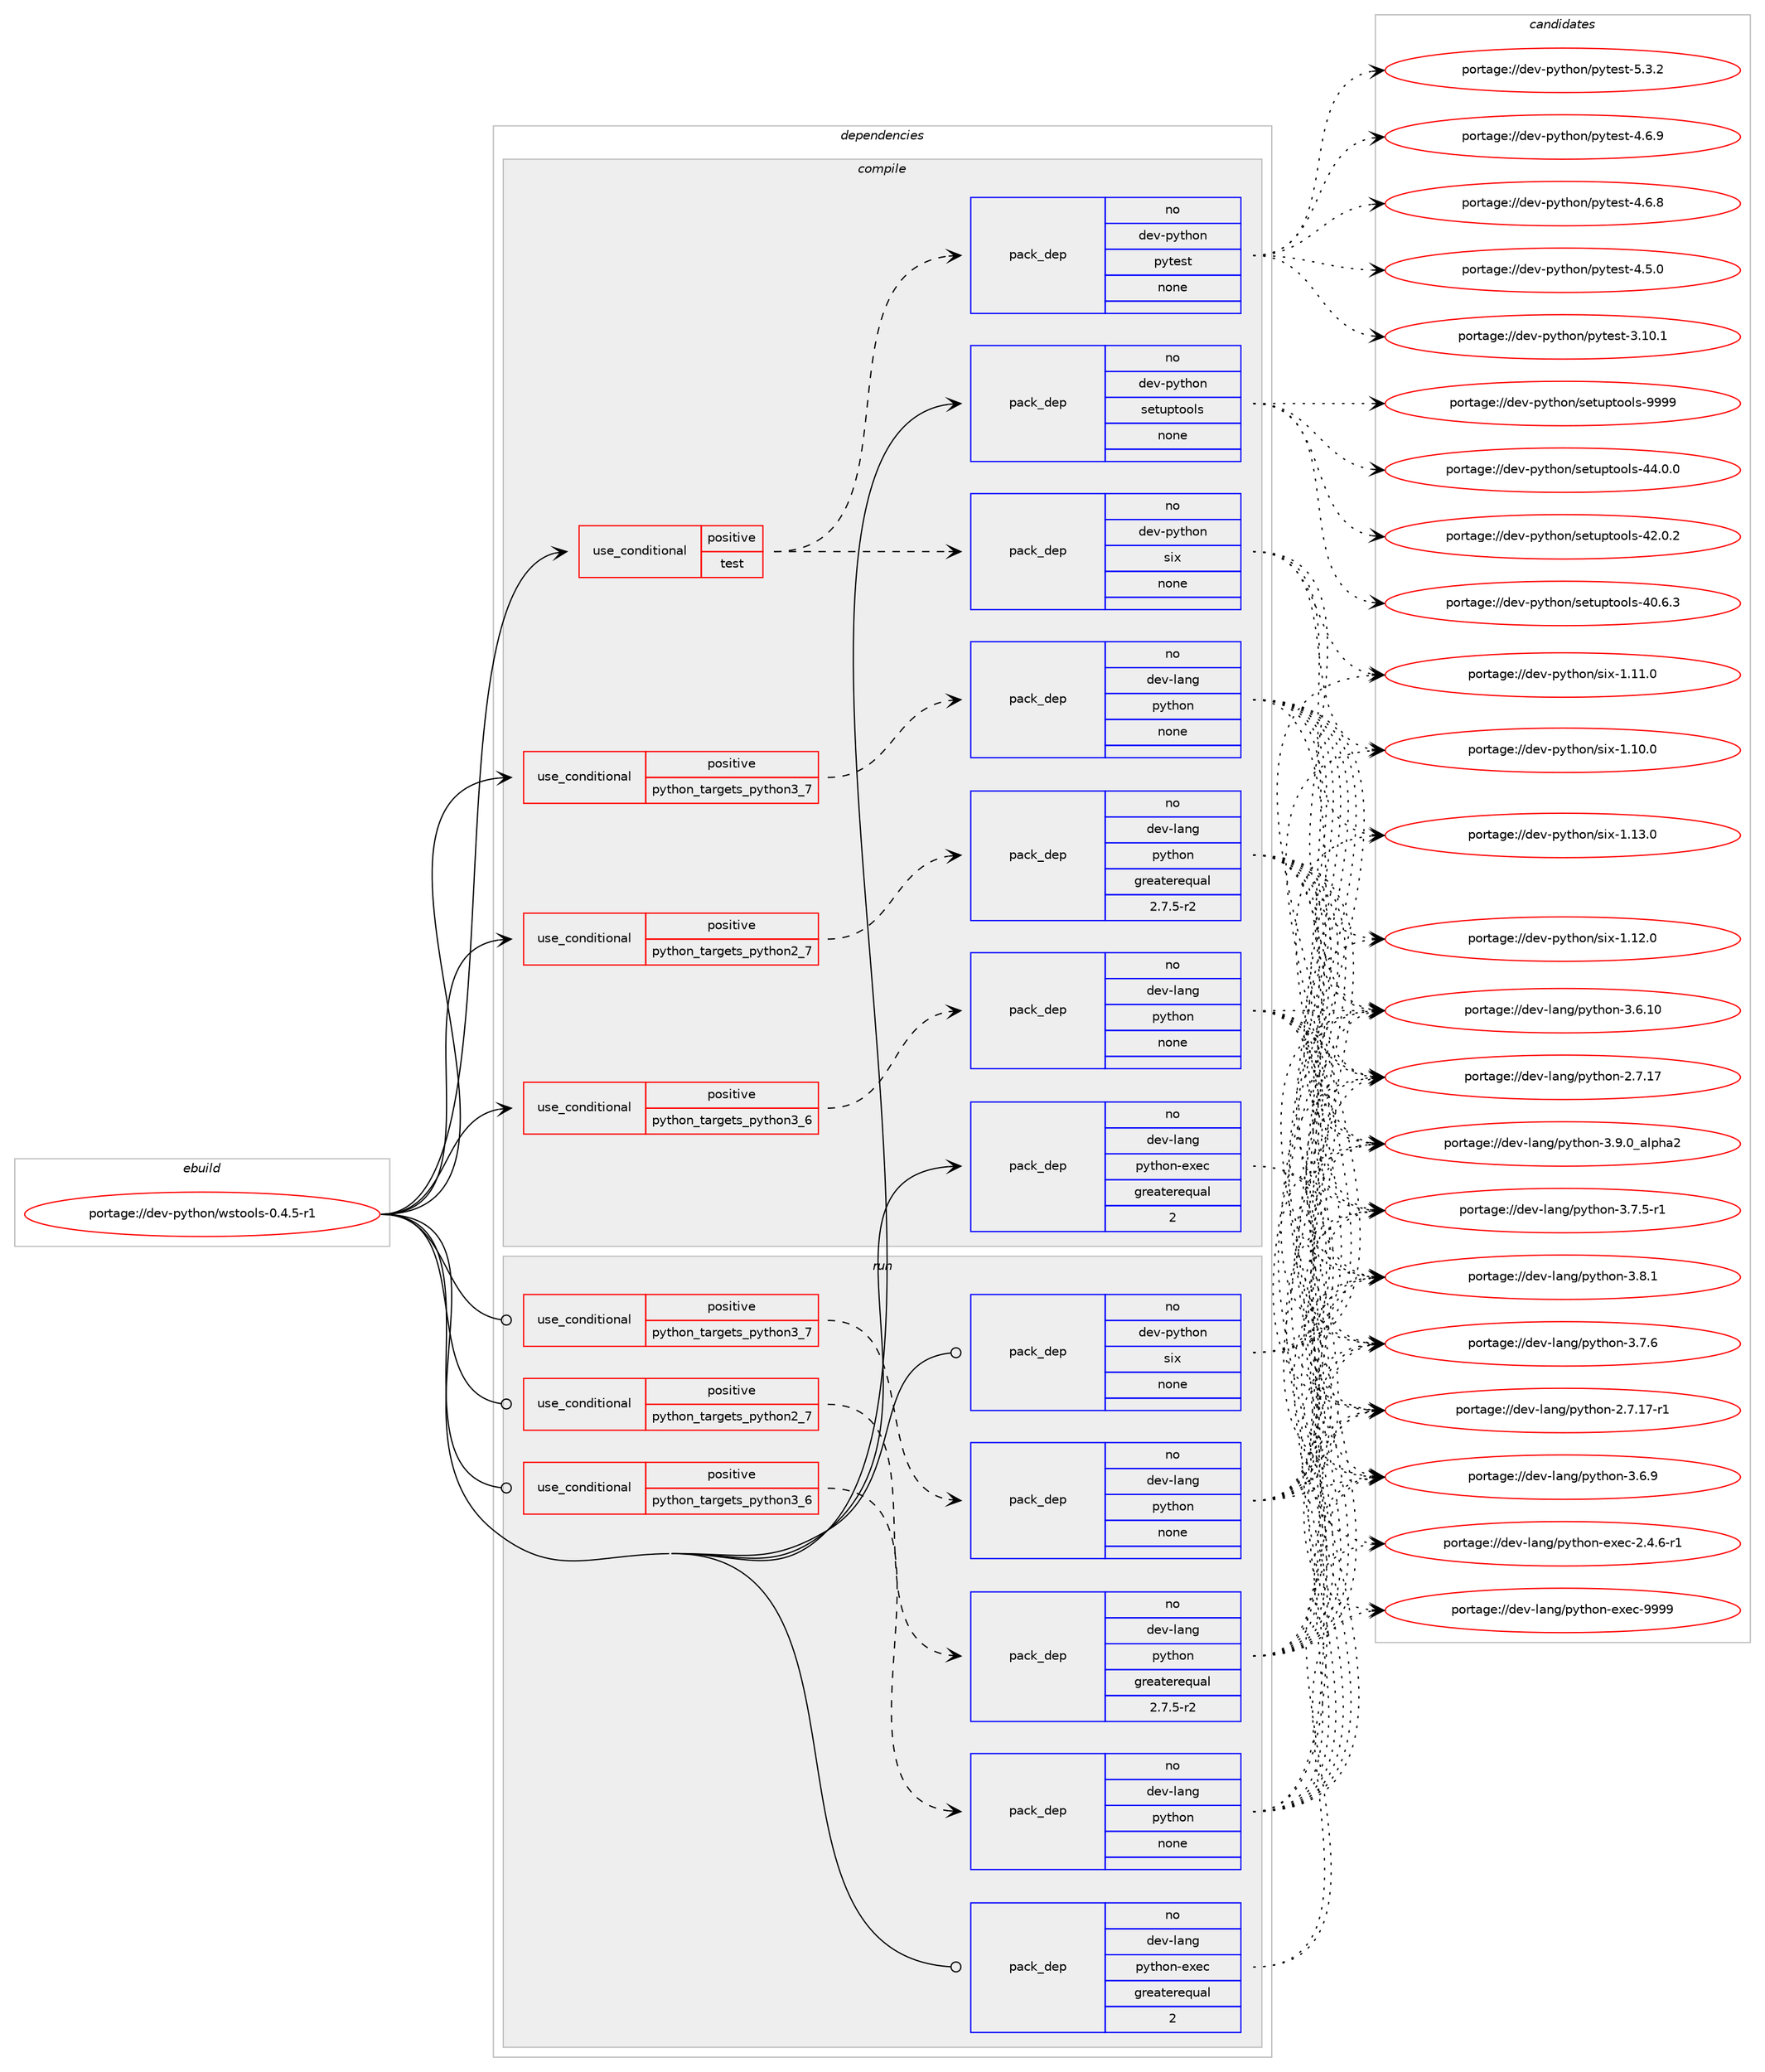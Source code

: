 digraph prolog {

# *************
# Graph options
# *************

newrank=true;
concentrate=true;
compound=true;
graph [rankdir=LR,fontname=Helvetica,fontsize=10,ranksep=1.5];#, ranksep=2.5, nodesep=0.2];
edge  [arrowhead=vee];
node  [fontname=Helvetica,fontsize=10];

# **********
# The ebuild
# **********

subgraph cluster_leftcol {
color=gray;
rank=same;
label=<<i>ebuild</i>>;
id [label="portage://dev-python/wstools-0.4.5-r1", color=red, width=4, href="../dev-python/wstools-0.4.5-r1.svg"];
}

# ****************
# The dependencies
# ****************

subgraph cluster_midcol {
color=gray;
label=<<i>dependencies</i>>;
subgraph cluster_compile {
fillcolor="#eeeeee";
style=filled;
label=<<i>compile</i>>;
subgraph cond103556 {
dependency417727 [label=<<TABLE BORDER="0" CELLBORDER="1" CELLSPACING="0" CELLPADDING="4"><TR><TD ROWSPAN="3" CELLPADDING="10">use_conditional</TD></TR><TR><TD>positive</TD></TR><TR><TD>python_targets_python2_7</TD></TR></TABLE>>, shape=none, color=red];
subgraph pack309290 {
dependency417728 [label=<<TABLE BORDER="0" CELLBORDER="1" CELLSPACING="0" CELLPADDING="4" WIDTH="220"><TR><TD ROWSPAN="6" CELLPADDING="30">pack_dep</TD></TR><TR><TD WIDTH="110">no</TD></TR><TR><TD>dev-lang</TD></TR><TR><TD>python</TD></TR><TR><TD>greaterequal</TD></TR><TR><TD>2.7.5-r2</TD></TR></TABLE>>, shape=none, color=blue];
}
dependency417727:e -> dependency417728:w [weight=20,style="dashed",arrowhead="vee"];
}
id:e -> dependency417727:w [weight=20,style="solid",arrowhead="vee"];
subgraph cond103557 {
dependency417729 [label=<<TABLE BORDER="0" CELLBORDER="1" CELLSPACING="0" CELLPADDING="4"><TR><TD ROWSPAN="3" CELLPADDING="10">use_conditional</TD></TR><TR><TD>positive</TD></TR><TR><TD>python_targets_python3_6</TD></TR></TABLE>>, shape=none, color=red];
subgraph pack309291 {
dependency417730 [label=<<TABLE BORDER="0" CELLBORDER="1" CELLSPACING="0" CELLPADDING="4" WIDTH="220"><TR><TD ROWSPAN="6" CELLPADDING="30">pack_dep</TD></TR><TR><TD WIDTH="110">no</TD></TR><TR><TD>dev-lang</TD></TR><TR><TD>python</TD></TR><TR><TD>none</TD></TR><TR><TD></TD></TR></TABLE>>, shape=none, color=blue];
}
dependency417729:e -> dependency417730:w [weight=20,style="dashed",arrowhead="vee"];
}
id:e -> dependency417729:w [weight=20,style="solid",arrowhead="vee"];
subgraph cond103558 {
dependency417731 [label=<<TABLE BORDER="0" CELLBORDER="1" CELLSPACING="0" CELLPADDING="4"><TR><TD ROWSPAN="3" CELLPADDING="10">use_conditional</TD></TR><TR><TD>positive</TD></TR><TR><TD>python_targets_python3_7</TD></TR></TABLE>>, shape=none, color=red];
subgraph pack309292 {
dependency417732 [label=<<TABLE BORDER="0" CELLBORDER="1" CELLSPACING="0" CELLPADDING="4" WIDTH="220"><TR><TD ROWSPAN="6" CELLPADDING="30">pack_dep</TD></TR><TR><TD WIDTH="110">no</TD></TR><TR><TD>dev-lang</TD></TR><TR><TD>python</TD></TR><TR><TD>none</TD></TR><TR><TD></TD></TR></TABLE>>, shape=none, color=blue];
}
dependency417731:e -> dependency417732:w [weight=20,style="dashed",arrowhead="vee"];
}
id:e -> dependency417731:w [weight=20,style="solid",arrowhead="vee"];
subgraph cond103559 {
dependency417733 [label=<<TABLE BORDER="0" CELLBORDER="1" CELLSPACING="0" CELLPADDING="4"><TR><TD ROWSPAN="3" CELLPADDING="10">use_conditional</TD></TR><TR><TD>positive</TD></TR><TR><TD>test</TD></TR></TABLE>>, shape=none, color=red];
subgraph pack309293 {
dependency417734 [label=<<TABLE BORDER="0" CELLBORDER="1" CELLSPACING="0" CELLPADDING="4" WIDTH="220"><TR><TD ROWSPAN="6" CELLPADDING="30">pack_dep</TD></TR><TR><TD WIDTH="110">no</TD></TR><TR><TD>dev-python</TD></TR><TR><TD>six</TD></TR><TR><TD>none</TD></TR><TR><TD></TD></TR></TABLE>>, shape=none, color=blue];
}
dependency417733:e -> dependency417734:w [weight=20,style="dashed",arrowhead="vee"];
subgraph pack309294 {
dependency417735 [label=<<TABLE BORDER="0" CELLBORDER="1" CELLSPACING="0" CELLPADDING="4" WIDTH="220"><TR><TD ROWSPAN="6" CELLPADDING="30">pack_dep</TD></TR><TR><TD WIDTH="110">no</TD></TR><TR><TD>dev-python</TD></TR><TR><TD>pytest</TD></TR><TR><TD>none</TD></TR><TR><TD></TD></TR></TABLE>>, shape=none, color=blue];
}
dependency417733:e -> dependency417735:w [weight=20,style="dashed",arrowhead="vee"];
}
id:e -> dependency417733:w [weight=20,style="solid",arrowhead="vee"];
subgraph pack309295 {
dependency417736 [label=<<TABLE BORDER="0" CELLBORDER="1" CELLSPACING="0" CELLPADDING="4" WIDTH="220"><TR><TD ROWSPAN="6" CELLPADDING="30">pack_dep</TD></TR><TR><TD WIDTH="110">no</TD></TR><TR><TD>dev-lang</TD></TR><TR><TD>python-exec</TD></TR><TR><TD>greaterequal</TD></TR><TR><TD>2</TD></TR></TABLE>>, shape=none, color=blue];
}
id:e -> dependency417736:w [weight=20,style="solid",arrowhead="vee"];
subgraph pack309296 {
dependency417737 [label=<<TABLE BORDER="0" CELLBORDER="1" CELLSPACING="0" CELLPADDING="4" WIDTH="220"><TR><TD ROWSPAN="6" CELLPADDING="30">pack_dep</TD></TR><TR><TD WIDTH="110">no</TD></TR><TR><TD>dev-python</TD></TR><TR><TD>setuptools</TD></TR><TR><TD>none</TD></TR><TR><TD></TD></TR></TABLE>>, shape=none, color=blue];
}
id:e -> dependency417737:w [weight=20,style="solid",arrowhead="vee"];
}
subgraph cluster_compileandrun {
fillcolor="#eeeeee";
style=filled;
label=<<i>compile and run</i>>;
}
subgraph cluster_run {
fillcolor="#eeeeee";
style=filled;
label=<<i>run</i>>;
subgraph cond103560 {
dependency417738 [label=<<TABLE BORDER="0" CELLBORDER="1" CELLSPACING="0" CELLPADDING="4"><TR><TD ROWSPAN="3" CELLPADDING="10">use_conditional</TD></TR><TR><TD>positive</TD></TR><TR><TD>python_targets_python2_7</TD></TR></TABLE>>, shape=none, color=red];
subgraph pack309297 {
dependency417739 [label=<<TABLE BORDER="0" CELLBORDER="1" CELLSPACING="0" CELLPADDING="4" WIDTH="220"><TR><TD ROWSPAN="6" CELLPADDING="30">pack_dep</TD></TR><TR><TD WIDTH="110">no</TD></TR><TR><TD>dev-lang</TD></TR><TR><TD>python</TD></TR><TR><TD>greaterequal</TD></TR><TR><TD>2.7.5-r2</TD></TR></TABLE>>, shape=none, color=blue];
}
dependency417738:e -> dependency417739:w [weight=20,style="dashed",arrowhead="vee"];
}
id:e -> dependency417738:w [weight=20,style="solid",arrowhead="odot"];
subgraph cond103561 {
dependency417740 [label=<<TABLE BORDER="0" CELLBORDER="1" CELLSPACING="0" CELLPADDING="4"><TR><TD ROWSPAN="3" CELLPADDING="10">use_conditional</TD></TR><TR><TD>positive</TD></TR><TR><TD>python_targets_python3_6</TD></TR></TABLE>>, shape=none, color=red];
subgraph pack309298 {
dependency417741 [label=<<TABLE BORDER="0" CELLBORDER="1" CELLSPACING="0" CELLPADDING="4" WIDTH="220"><TR><TD ROWSPAN="6" CELLPADDING="30">pack_dep</TD></TR><TR><TD WIDTH="110">no</TD></TR><TR><TD>dev-lang</TD></TR><TR><TD>python</TD></TR><TR><TD>none</TD></TR><TR><TD></TD></TR></TABLE>>, shape=none, color=blue];
}
dependency417740:e -> dependency417741:w [weight=20,style="dashed",arrowhead="vee"];
}
id:e -> dependency417740:w [weight=20,style="solid",arrowhead="odot"];
subgraph cond103562 {
dependency417742 [label=<<TABLE BORDER="0" CELLBORDER="1" CELLSPACING="0" CELLPADDING="4"><TR><TD ROWSPAN="3" CELLPADDING="10">use_conditional</TD></TR><TR><TD>positive</TD></TR><TR><TD>python_targets_python3_7</TD></TR></TABLE>>, shape=none, color=red];
subgraph pack309299 {
dependency417743 [label=<<TABLE BORDER="0" CELLBORDER="1" CELLSPACING="0" CELLPADDING="4" WIDTH="220"><TR><TD ROWSPAN="6" CELLPADDING="30">pack_dep</TD></TR><TR><TD WIDTH="110">no</TD></TR><TR><TD>dev-lang</TD></TR><TR><TD>python</TD></TR><TR><TD>none</TD></TR><TR><TD></TD></TR></TABLE>>, shape=none, color=blue];
}
dependency417742:e -> dependency417743:w [weight=20,style="dashed",arrowhead="vee"];
}
id:e -> dependency417742:w [weight=20,style="solid",arrowhead="odot"];
subgraph pack309300 {
dependency417744 [label=<<TABLE BORDER="0" CELLBORDER="1" CELLSPACING="0" CELLPADDING="4" WIDTH="220"><TR><TD ROWSPAN="6" CELLPADDING="30">pack_dep</TD></TR><TR><TD WIDTH="110">no</TD></TR><TR><TD>dev-lang</TD></TR><TR><TD>python-exec</TD></TR><TR><TD>greaterequal</TD></TR><TR><TD>2</TD></TR></TABLE>>, shape=none, color=blue];
}
id:e -> dependency417744:w [weight=20,style="solid",arrowhead="odot"];
subgraph pack309301 {
dependency417745 [label=<<TABLE BORDER="0" CELLBORDER="1" CELLSPACING="0" CELLPADDING="4" WIDTH="220"><TR><TD ROWSPAN="6" CELLPADDING="30">pack_dep</TD></TR><TR><TD WIDTH="110">no</TD></TR><TR><TD>dev-python</TD></TR><TR><TD>six</TD></TR><TR><TD>none</TD></TR><TR><TD></TD></TR></TABLE>>, shape=none, color=blue];
}
id:e -> dependency417745:w [weight=20,style="solid",arrowhead="odot"];
}
}

# **************
# The candidates
# **************

subgraph cluster_choices {
rank=same;
color=gray;
label=<<i>candidates</i>>;

subgraph choice309290 {
color=black;
nodesep=1;
choice10010111845108971101034711212111610411111045514657464895971081121049750 [label="portage://dev-lang/python-3.9.0_alpha2", color=red, width=4,href="../dev-lang/python-3.9.0_alpha2.svg"];
choice100101118451089711010347112121116104111110455146564649 [label="portage://dev-lang/python-3.8.1", color=red, width=4,href="../dev-lang/python-3.8.1.svg"];
choice100101118451089711010347112121116104111110455146554654 [label="portage://dev-lang/python-3.7.6", color=red, width=4,href="../dev-lang/python-3.7.6.svg"];
choice1001011184510897110103471121211161041111104551465546534511449 [label="portage://dev-lang/python-3.7.5-r1", color=red, width=4,href="../dev-lang/python-3.7.5-r1.svg"];
choice100101118451089711010347112121116104111110455146544657 [label="portage://dev-lang/python-3.6.9", color=red, width=4,href="../dev-lang/python-3.6.9.svg"];
choice10010111845108971101034711212111610411111045514654464948 [label="portage://dev-lang/python-3.6.10", color=red, width=4,href="../dev-lang/python-3.6.10.svg"];
choice100101118451089711010347112121116104111110455046554649554511449 [label="portage://dev-lang/python-2.7.17-r1", color=red, width=4,href="../dev-lang/python-2.7.17-r1.svg"];
choice10010111845108971101034711212111610411111045504655464955 [label="portage://dev-lang/python-2.7.17", color=red, width=4,href="../dev-lang/python-2.7.17.svg"];
dependency417728:e -> choice10010111845108971101034711212111610411111045514657464895971081121049750:w [style=dotted,weight="100"];
dependency417728:e -> choice100101118451089711010347112121116104111110455146564649:w [style=dotted,weight="100"];
dependency417728:e -> choice100101118451089711010347112121116104111110455146554654:w [style=dotted,weight="100"];
dependency417728:e -> choice1001011184510897110103471121211161041111104551465546534511449:w [style=dotted,weight="100"];
dependency417728:e -> choice100101118451089711010347112121116104111110455146544657:w [style=dotted,weight="100"];
dependency417728:e -> choice10010111845108971101034711212111610411111045514654464948:w [style=dotted,weight="100"];
dependency417728:e -> choice100101118451089711010347112121116104111110455046554649554511449:w [style=dotted,weight="100"];
dependency417728:e -> choice10010111845108971101034711212111610411111045504655464955:w [style=dotted,weight="100"];
}
subgraph choice309291 {
color=black;
nodesep=1;
choice10010111845108971101034711212111610411111045514657464895971081121049750 [label="portage://dev-lang/python-3.9.0_alpha2", color=red, width=4,href="../dev-lang/python-3.9.0_alpha2.svg"];
choice100101118451089711010347112121116104111110455146564649 [label="portage://dev-lang/python-3.8.1", color=red, width=4,href="../dev-lang/python-3.8.1.svg"];
choice100101118451089711010347112121116104111110455146554654 [label="portage://dev-lang/python-3.7.6", color=red, width=4,href="../dev-lang/python-3.7.6.svg"];
choice1001011184510897110103471121211161041111104551465546534511449 [label="portage://dev-lang/python-3.7.5-r1", color=red, width=4,href="../dev-lang/python-3.7.5-r1.svg"];
choice100101118451089711010347112121116104111110455146544657 [label="portage://dev-lang/python-3.6.9", color=red, width=4,href="../dev-lang/python-3.6.9.svg"];
choice10010111845108971101034711212111610411111045514654464948 [label="portage://dev-lang/python-3.6.10", color=red, width=4,href="../dev-lang/python-3.6.10.svg"];
choice100101118451089711010347112121116104111110455046554649554511449 [label="portage://dev-lang/python-2.7.17-r1", color=red, width=4,href="../dev-lang/python-2.7.17-r1.svg"];
choice10010111845108971101034711212111610411111045504655464955 [label="portage://dev-lang/python-2.7.17", color=red, width=4,href="../dev-lang/python-2.7.17.svg"];
dependency417730:e -> choice10010111845108971101034711212111610411111045514657464895971081121049750:w [style=dotted,weight="100"];
dependency417730:e -> choice100101118451089711010347112121116104111110455146564649:w [style=dotted,weight="100"];
dependency417730:e -> choice100101118451089711010347112121116104111110455146554654:w [style=dotted,weight="100"];
dependency417730:e -> choice1001011184510897110103471121211161041111104551465546534511449:w [style=dotted,weight="100"];
dependency417730:e -> choice100101118451089711010347112121116104111110455146544657:w [style=dotted,weight="100"];
dependency417730:e -> choice10010111845108971101034711212111610411111045514654464948:w [style=dotted,weight="100"];
dependency417730:e -> choice100101118451089711010347112121116104111110455046554649554511449:w [style=dotted,weight="100"];
dependency417730:e -> choice10010111845108971101034711212111610411111045504655464955:w [style=dotted,weight="100"];
}
subgraph choice309292 {
color=black;
nodesep=1;
choice10010111845108971101034711212111610411111045514657464895971081121049750 [label="portage://dev-lang/python-3.9.0_alpha2", color=red, width=4,href="../dev-lang/python-3.9.0_alpha2.svg"];
choice100101118451089711010347112121116104111110455146564649 [label="portage://dev-lang/python-3.8.1", color=red, width=4,href="../dev-lang/python-3.8.1.svg"];
choice100101118451089711010347112121116104111110455146554654 [label="portage://dev-lang/python-3.7.6", color=red, width=4,href="../dev-lang/python-3.7.6.svg"];
choice1001011184510897110103471121211161041111104551465546534511449 [label="portage://dev-lang/python-3.7.5-r1", color=red, width=4,href="../dev-lang/python-3.7.5-r1.svg"];
choice100101118451089711010347112121116104111110455146544657 [label="portage://dev-lang/python-3.6.9", color=red, width=4,href="../dev-lang/python-3.6.9.svg"];
choice10010111845108971101034711212111610411111045514654464948 [label="portage://dev-lang/python-3.6.10", color=red, width=4,href="../dev-lang/python-3.6.10.svg"];
choice100101118451089711010347112121116104111110455046554649554511449 [label="portage://dev-lang/python-2.7.17-r1", color=red, width=4,href="../dev-lang/python-2.7.17-r1.svg"];
choice10010111845108971101034711212111610411111045504655464955 [label="portage://dev-lang/python-2.7.17", color=red, width=4,href="../dev-lang/python-2.7.17.svg"];
dependency417732:e -> choice10010111845108971101034711212111610411111045514657464895971081121049750:w [style=dotted,weight="100"];
dependency417732:e -> choice100101118451089711010347112121116104111110455146564649:w [style=dotted,weight="100"];
dependency417732:e -> choice100101118451089711010347112121116104111110455146554654:w [style=dotted,weight="100"];
dependency417732:e -> choice1001011184510897110103471121211161041111104551465546534511449:w [style=dotted,weight="100"];
dependency417732:e -> choice100101118451089711010347112121116104111110455146544657:w [style=dotted,weight="100"];
dependency417732:e -> choice10010111845108971101034711212111610411111045514654464948:w [style=dotted,weight="100"];
dependency417732:e -> choice100101118451089711010347112121116104111110455046554649554511449:w [style=dotted,weight="100"];
dependency417732:e -> choice10010111845108971101034711212111610411111045504655464955:w [style=dotted,weight="100"];
}
subgraph choice309293 {
color=black;
nodesep=1;
choice100101118451121211161041111104711510512045494649514648 [label="portage://dev-python/six-1.13.0", color=red, width=4,href="../dev-python/six-1.13.0.svg"];
choice100101118451121211161041111104711510512045494649504648 [label="portage://dev-python/six-1.12.0", color=red, width=4,href="../dev-python/six-1.12.0.svg"];
choice100101118451121211161041111104711510512045494649494648 [label="portage://dev-python/six-1.11.0", color=red, width=4,href="../dev-python/six-1.11.0.svg"];
choice100101118451121211161041111104711510512045494649484648 [label="portage://dev-python/six-1.10.0", color=red, width=4,href="../dev-python/six-1.10.0.svg"];
dependency417734:e -> choice100101118451121211161041111104711510512045494649514648:w [style=dotted,weight="100"];
dependency417734:e -> choice100101118451121211161041111104711510512045494649504648:w [style=dotted,weight="100"];
dependency417734:e -> choice100101118451121211161041111104711510512045494649494648:w [style=dotted,weight="100"];
dependency417734:e -> choice100101118451121211161041111104711510512045494649484648:w [style=dotted,weight="100"];
}
subgraph choice309294 {
color=black;
nodesep=1;
choice1001011184511212111610411111047112121116101115116455346514650 [label="portage://dev-python/pytest-5.3.2", color=red, width=4,href="../dev-python/pytest-5.3.2.svg"];
choice1001011184511212111610411111047112121116101115116455246544657 [label="portage://dev-python/pytest-4.6.9", color=red, width=4,href="../dev-python/pytest-4.6.9.svg"];
choice1001011184511212111610411111047112121116101115116455246544656 [label="portage://dev-python/pytest-4.6.8", color=red, width=4,href="../dev-python/pytest-4.6.8.svg"];
choice1001011184511212111610411111047112121116101115116455246534648 [label="portage://dev-python/pytest-4.5.0", color=red, width=4,href="../dev-python/pytest-4.5.0.svg"];
choice100101118451121211161041111104711212111610111511645514649484649 [label="portage://dev-python/pytest-3.10.1", color=red, width=4,href="../dev-python/pytest-3.10.1.svg"];
dependency417735:e -> choice1001011184511212111610411111047112121116101115116455346514650:w [style=dotted,weight="100"];
dependency417735:e -> choice1001011184511212111610411111047112121116101115116455246544657:w [style=dotted,weight="100"];
dependency417735:e -> choice1001011184511212111610411111047112121116101115116455246544656:w [style=dotted,weight="100"];
dependency417735:e -> choice1001011184511212111610411111047112121116101115116455246534648:w [style=dotted,weight="100"];
dependency417735:e -> choice100101118451121211161041111104711212111610111511645514649484649:w [style=dotted,weight="100"];
}
subgraph choice309295 {
color=black;
nodesep=1;
choice10010111845108971101034711212111610411111045101120101994557575757 [label="portage://dev-lang/python-exec-9999", color=red, width=4,href="../dev-lang/python-exec-9999.svg"];
choice10010111845108971101034711212111610411111045101120101994550465246544511449 [label="portage://dev-lang/python-exec-2.4.6-r1", color=red, width=4,href="../dev-lang/python-exec-2.4.6-r1.svg"];
dependency417736:e -> choice10010111845108971101034711212111610411111045101120101994557575757:w [style=dotted,weight="100"];
dependency417736:e -> choice10010111845108971101034711212111610411111045101120101994550465246544511449:w [style=dotted,weight="100"];
}
subgraph choice309296 {
color=black;
nodesep=1;
choice10010111845112121116104111110471151011161171121161111111081154557575757 [label="portage://dev-python/setuptools-9999", color=red, width=4,href="../dev-python/setuptools-9999.svg"];
choice100101118451121211161041111104711510111611711211611111110811545525246484648 [label="portage://dev-python/setuptools-44.0.0", color=red, width=4,href="../dev-python/setuptools-44.0.0.svg"];
choice100101118451121211161041111104711510111611711211611111110811545525046484650 [label="portage://dev-python/setuptools-42.0.2", color=red, width=4,href="../dev-python/setuptools-42.0.2.svg"];
choice100101118451121211161041111104711510111611711211611111110811545524846544651 [label="portage://dev-python/setuptools-40.6.3", color=red, width=4,href="../dev-python/setuptools-40.6.3.svg"];
dependency417737:e -> choice10010111845112121116104111110471151011161171121161111111081154557575757:w [style=dotted,weight="100"];
dependency417737:e -> choice100101118451121211161041111104711510111611711211611111110811545525246484648:w [style=dotted,weight="100"];
dependency417737:e -> choice100101118451121211161041111104711510111611711211611111110811545525046484650:w [style=dotted,weight="100"];
dependency417737:e -> choice100101118451121211161041111104711510111611711211611111110811545524846544651:w [style=dotted,weight="100"];
}
subgraph choice309297 {
color=black;
nodesep=1;
choice10010111845108971101034711212111610411111045514657464895971081121049750 [label="portage://dev-lang/python-3.9.0_alpha2", color=red, width=4,href="../dev-lang/python-3.9.0_alpha2.svg"];
choice100101118451089711010347112121116104111110455146564649 [label="portage://dev-lang/python-3.8.1", color=red, width=4,href="../dev-lang/python-3.8.1.svg"];
choice100101118451089711010347112121116104111110455146554654 [label="portage://dev-lang/python-3.7.6", color=red, width=4,href="../dev-lang/python-3.7.6.svg"];
choice1001011184510897110103471121211161041111104551465546534511449 [label="portage://dev-lang/python-3.7.5-r1", color=red, width=4,href="../dev-lang/python-3.7.5-r1.svg"];
choice100101118451089711010347112121116104111110455146544657 [label="portage://dev-lang/python-3.6.9", color=red, width=4,href="../dev-lang/python-3.6.9.svg"];
choice10010111845108971101034711212111610411111045514654464948 [label="portage://dev-lang/python-3.6.10", color=red, width=4,href="../dev-lang/python-3.6.10.svg"];
choice100101118451089711010347112121116104111110455046554649554511449 [label="portage://dev-lang/python-2.7.17-r1", color=red, width=4,href="../dev-lang/python-2.7.17-r1.svg"];
choice10010111845108971101034711212111610411111045504655464955 [label="portage://dev-lang/python-2.7.17", color=red, width=4,href="../dev-lang/python-2.7.17.svg"];
dependency417739:e -> choice10010111845108971101034711212111610411111045514657464895971081121049750:w [style=dotted,weight="100"];
dependency417739:e -> choice100101118451089711010347112121116104111110455146564649:w [style=dotted,weight="100"];
dependency417739:e -> choice100101118451089711010347112121116104111110455146554654:w [style=dotted,weight="100"];
dependency417739:e -> choice1001011184510897110103471121211161041111104551465546534511449:w [style=dotted,weight="100"];
dependency417739:e -> choice100101118451089711010347112121116104111110455146544657:w [style=dotted,weight="100"];
dependency417739:e -> choice10010111845108971101034711212111610411111045514654464948:w [style=dotted,weight="100"];
dependency417739:e -> choice100101118451089711010347112121116104111110455046554649554511449:w [style=dotted,weight="100"];
dependency417739:e -> choice10010111845108971101034711212111610411111045504655464955:w [style=dotted,weight="100"];
}
subgraph choice309298 {
color=black;
nodesep=1;
choice10010111845108971101034711212111610411111045514657464895971081121049750 [label="portage://dev-lang/python-3.9.0_alpha2", color=red, width=4,href="../dev-lang/python-3.9.0_alpha2.svg"];
choice100101118451089711010347112121116104111110455146564649 [label="portage://dev-lang/python-3.8.1", color=red, width=4,href="../dev-lang/python-3.8.1.svg"];
choice100101118451089711010347112121116104111110455146554654 [label="portage://dev-lang/python-3.7.6", color=red, width=4,href="../dev-lang/python-3.7.6.svg"];
choice1001011184510897110103471121211161041111104551465546534511449 [label="portage://dev-lang/python-3.7.5-r1", color=red, width=4,href="../dev-lang/python-3.7.5-r1.svg"];
choice100101118451089711010347112121116104111110455146544657 [label="portage://dev-lang/python-3.6.9", color=red, width=4,href="../dev-lang/python-3.6.9.svg"];
choice10010111845108971101034711212111610411111045514654464948 [label="portage://dev-lang/python-3.6.10", color=red, width=4,href="../dev-lang/python-3.6.10.svg"];
choice100101118451089711010347112121116104111110455046554649554511449 [label="portage://dev-lang/python-2.7.17-r1", color=red, width=4,href="../dev-lang/python-2.7.17-r1.svg"];
choice10010111845108971101034711212111610411111045504655464955 [label="portage://dev-lang/python-2.7.17", color=red, width=4,href="../dev-lang/python-2.7.17.svg"];
dependency417741:e -> choice10010111845108971101034711212111610411111045514657464895971081121049750:w [style=dotted,weight="100"];
dependency417741:e -> choice100101118451089711010347112121116104111110455146564649:w [style=dotted,weight="100"];
dependency417741:e -> choice100101118451089711010347112121116104111110455146554654:w [style=dotted,weight="100"];
dependency417741:e -> choice1001011184510897110103471121211161041111104551465546534511449:w [style=dotted,weight="100"];
dependency417741:e -> choice100101118451089711010347112121116104111110455146544657:w [style=dotted,weight="100"];
dependency417741:e -> choice10010111845108971101034711212111610411111045514654464948:w [style=dotted,weight="100"];
dependency417741:e -> choice100101118451089711010347112121116104111110455046554649554511449:w [style=dotted,weight="100"];
dependency417741:e -> choice10010111845108971101034711212111610411111045504655464955:w [style=dotted,weight="100"];
}
subgraph choice309299 {
color=black;
nodesep=1;
choice10010111845108971101034711212111610411111045514657464895971081121049750 [label="portage://dev-lang/python-3.9.0_alpha2", color=red, width=4,href="../dev-lang/python-3.9.0_alpha2.svg"];
choice100101118451089711010347112121116104111110455146564649 [label="portage://dev-lang/python-3.8.1", color=red, width=4,href="../dev-lang/python-3.8.1.svg"];
choice100101118451089711010347112121116104111110455146554654 [label="portage://dev-lang/python-3.7.6", color=red, width=4,href="../dev-lang/python-3.7.6.svg"];
choice1001011184510897110103471121211161041111104551465546534511449 [label="portage://dev-lang/python-3.7.5-r1", color=red, width=4,href="../dev-lang/python-3.7.5-r1.svg"];
choice100101118451089711010347112121116104111110455146544657 [label="portage://dev-lang/python-3.6.9", color=red, width=4,href="../dev-lang/python-3.6.9.svg"];
choice10010111845108971101034711212111610411111045514654464948 [label="portage://dev-lang/python-3.6.10", color=red, width=4,href="../dev-lang/python-3.6.10.svg"];
choice100101118451089711010347112121116104111110455046554649554511449 [label="portage://dev-lang/python-2.7.17-r1", color=red, width=4,href="../dev-lang/python-2.7.17-r1.svg"];
choice10010111845108971101034711212111610411111045504655464955 [label="portage://dev-lang/python-2.7.17", color=red, width=4,href="../dev-lang/python-2.7.17.svg"];
dependency417743:e -> choice10010111845108971101034711212111610411111045514657464895971081121049750:w [style=dotted,weight="100"];
dependency417743:e -> choice100101118451089711010347112121116104111110455146564649:w [style=dotted,weight="100"];
dependency417743:e -> choice100101118451089711010347112121116104111110455146554654:w [style=dotted,weight="100"];
dependency417743:e -> choice1001011184510897110103471121211161041111104551465546534511449:w [style=dotted,weight="100"];
dependency417743:e -> choice100101118451089711010347112121116104111110455146544657:w [style=dotted,weight="100"];
dependency417743:e -> choice10010111845108971101034711212111610411111045514654464948:w [style=dotted,weight="100"];
dependency417743:e -> choice100101118451089711010347112121116104111110455046554649554511449:w [style=dotted,weight="100"];
dependency417743:e -> choice10010111845108971101034711212111610411111045504655464955:w [style=dotted,weight="100"];
}
subgraph choice309300 {
color=black;
nodesep=1;
choice10010111845108971101034711212111610411111045101120101994557575757 [label="portage://dev-lang/python-exec-9999", color=red, width=4,href="../dev-lang/python-exec-9999.svg"];
choice10010111845108971101034711212111610411111045101120101994550465246544511449 [label="portage://dev-lang/python-exec-2.4.6-r1", color=red, width=4,href="../dev-lang/python-exec-2.4.6-r1.svg"];
dependency417744:e -> choice10010111845108971101034711212111610411111045101120101994557575757:w [style=dotted,weight="100"];
dependency417744:e -> choice10010111845108971101034711212111610411111045101120101994550465246544511449:w [style=dotted,weight="100"];
}
subgraph choice309301 {
color=black;
nodesep=1;
choice100101118451121211161041111104711510512045494649514648 [label="portage://dev-python/six-1.13.0", color=red, width=4,href="../dev-python/six-1.13.0.svg"];
choice100101118451121211161041111104711510512045494649504648 [label="portage://dev-python/six-1.12.0", color=red, width=4,href="../dev-python/six-1.12.0.svg"];
choice100101118451121211161041111104711510512045494649494648 [label="portage://dev-python/six-1.11.0", color=red, width=4,href="../dev-python/six-1.11.0.svg"];
choice100101118451121211161041111104711510512045494649484648 [label="portage://dev-python/six-1.10.0", color=red, width=4,href="../dev-python/six-1.10.0.svg"];
dependency417745:e -> choice100101118451121211161041111104711510512045494649514648:w [style=dotted,weight="100"];
dependency417745:e -> choice100101118451121211161041111104711510512045494649504648:w [style=dotted,weight="100"];
dependency417745:e -> choice100101118451121211161041111104711510512045494649494648:w [style=dotted,weight="100"];
dependency417745:e -> choice100101118451121211161041111104711510512045494649484648:w [style=dotted,weight="100"];
}
}

}
